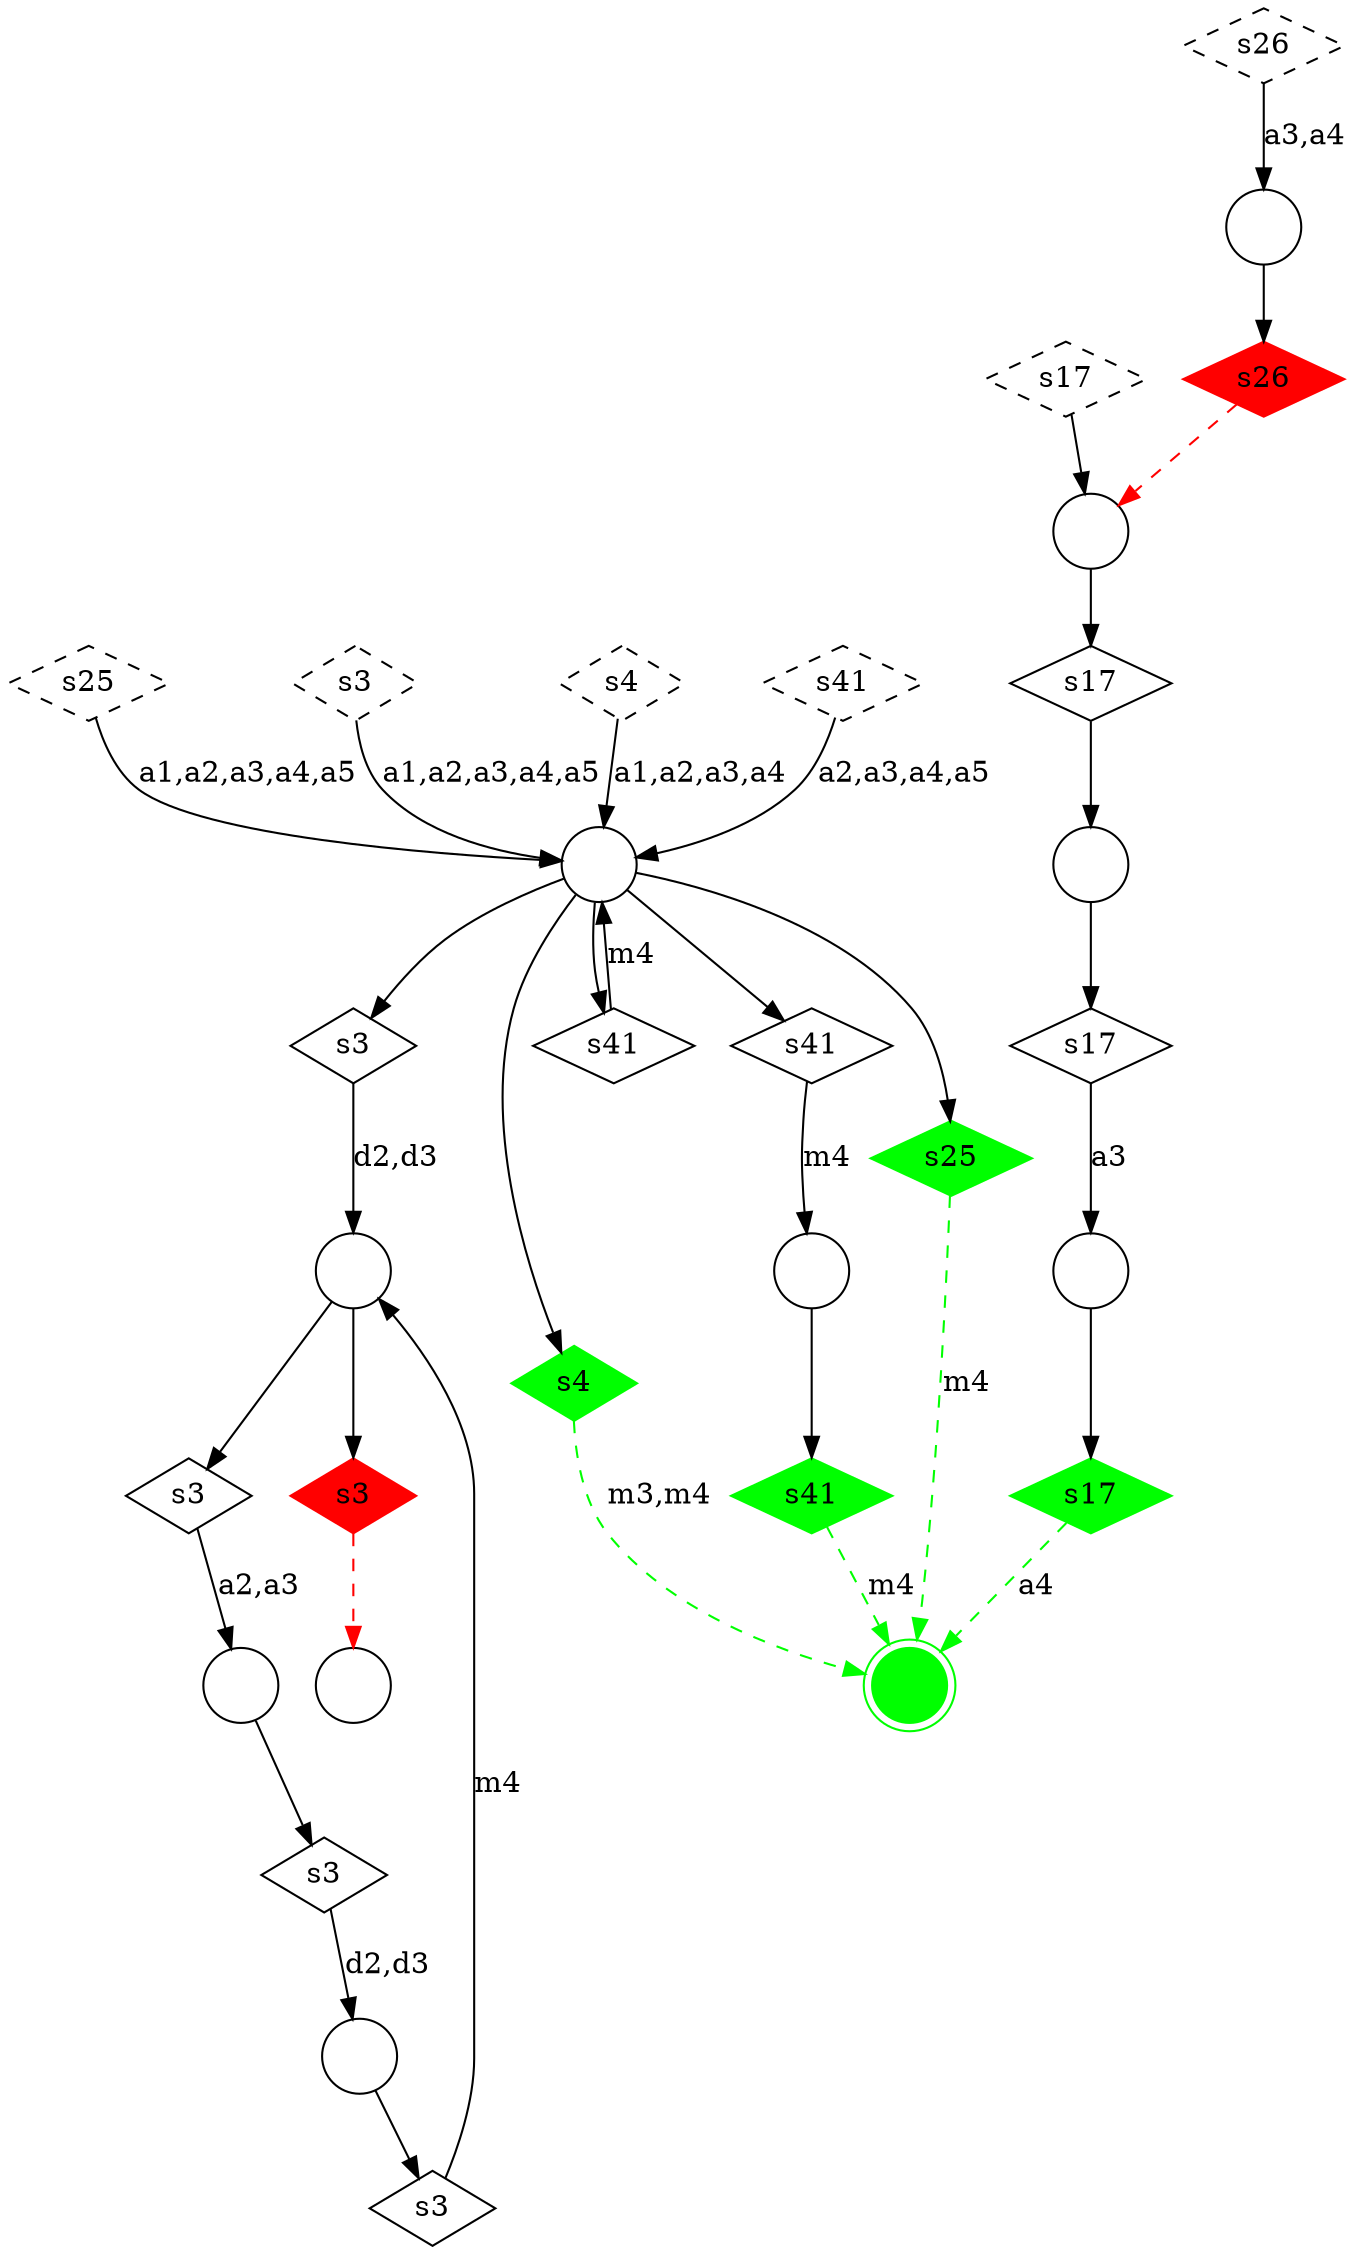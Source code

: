 digraph G {
  m6 [shape=circle,  label=""];
  m9 [shape=circle,  label=""];
  m8 [shape=circle,  label=""];
  m1 [shape=circle,  label=""];
  m10 [shape=circle,  label=""];
  m0 [shape=doublecircle, color = "green", style = "filled", label=""];
  m7 [shape=circle,  label=""];
  m5 [shape=circle,  label=""];
  m2 [shape=circle,  label=""];
  m4 [shape=circle,  label=""];
  m3 [shape=circle,  label=""];
  u_s17_0 [shape=diamond, style = "dashed", label="s17"];
  u_s17_1 [shape=diamond,  label="s17"];
  u_s17_2 [shape=diamond,  label="s17"];
  u_s17_3 [shape=diamond, color = "green", style = "filled", label="s17"];
  u_s25_0 [shape=diamond, style = "dashed", label="s25"];
  u_s25_1 [shape=diamond, color = "green", style = "filled", label="s25"];
  u_s26_0 [shape=diamond, style = "dashed", label="s26"];
  u_s26_1 [shape=diamond, color = "red", style = "filled", label="s26"];
  u_s3_0 [shape=diamond, style = "dashed", label="s3"];
  u_s3_1 [shape=diamond,  label="s3"];
  u_s3_2 [shape=diamond,  label="s3"];
  u_s3_3 [shape=diamond,  label="s3"];
  u_s3_4 [shape=diamond,  label="s3"];
  u_s3_5 [shape=diamond, color = "red", style = "filled", label="s3"];
  u_s4_0 [shape=diamond, style = "dashed", label="s4"];
  u_s4_1 [shape=diamond, color = "green", style = "filled", label="s4"];
  u_s41_0 [shape=diamond, style = "dashed", label="s41"];
  u_s41_1 [shape=diamond,  label="s41"];
  u_s41_2 [shape=diamond,  label="s41"];
  u_s41_3 [shape=diamond, color = "green", style = "filled", label="s41"];
  u_s17_0 -> m6 [label="" ];
  m6 -> u_s17_1 [label="" ];
  u_s17_1 -> m10 [label="" ];
  m10 -> u_s17_2 [label="" ];
  u_s17_2 -> m7 [label="a3" ];
  m7 -> u_s17_3 [label="" ];
  u_s17_3 -> m0 [label="a4" , color = "green", style = "dashed"];
  u_s25_0 -> m1 [label="a1,a2,a3,a4,a5" ];
  m1 -> u_s25_1 [label="" ];
  u_s25_1 -> m0 [label="m4" , color = "green", style = "dashed"];
  u_s26_0 -> m3 [label="a3,a4" ];
  m3 -> u_s26_1 [label="" ];
  u_s26_1 -> m6 [label="" , color = "red", style = "dashed"];
  u_s3_0 -> m1 [label="a1,a2,a3,a4,a5" ];
  m1 -> u_s3_1 [label="" ];
  u_s3_1 -> m2 [label="d2,d3" ];
  m2 -> u_s3_2 [label="" ];
  u_s3_2 -> m9 [label="a2,a3" ];
  m9 -> u_s3_3 [label="" ];
  u_s3_3 -> m5 [label="d2,d3" ];
  m5 -> u_s3_4 [label="" ];
  u_s3_4 -> m2 [label="m4" ];
  m2 -> u_s3_5 [label="" ];
  u_s3_5 -> m8 [label="" , color = "red", style = "dashed"];
  u_s4_0 -> m1 [label="a1,a2,a3,a4" ];
  m1 -> u_s4_1 [label="" ];
  u_s4_1 -> m0 [label="m3,m4" , color = "green", style = "dashed"];
  u_s41_0 -> m1 [label="a2,a3,a4,a5" ];
  m1 -> u_s41_1 [label="" ];
  u_s41_1 -> m1 [label="m4" ];
  m1 -> u_s41_2 [label="" ];
  u_s41_2 -> m4 [label="m4" ];
  m4 -> u_s41_3 [label="" ];
  u_s41_3 -> m0 [label="m4" , color = "green", style = "dashed"];
}

